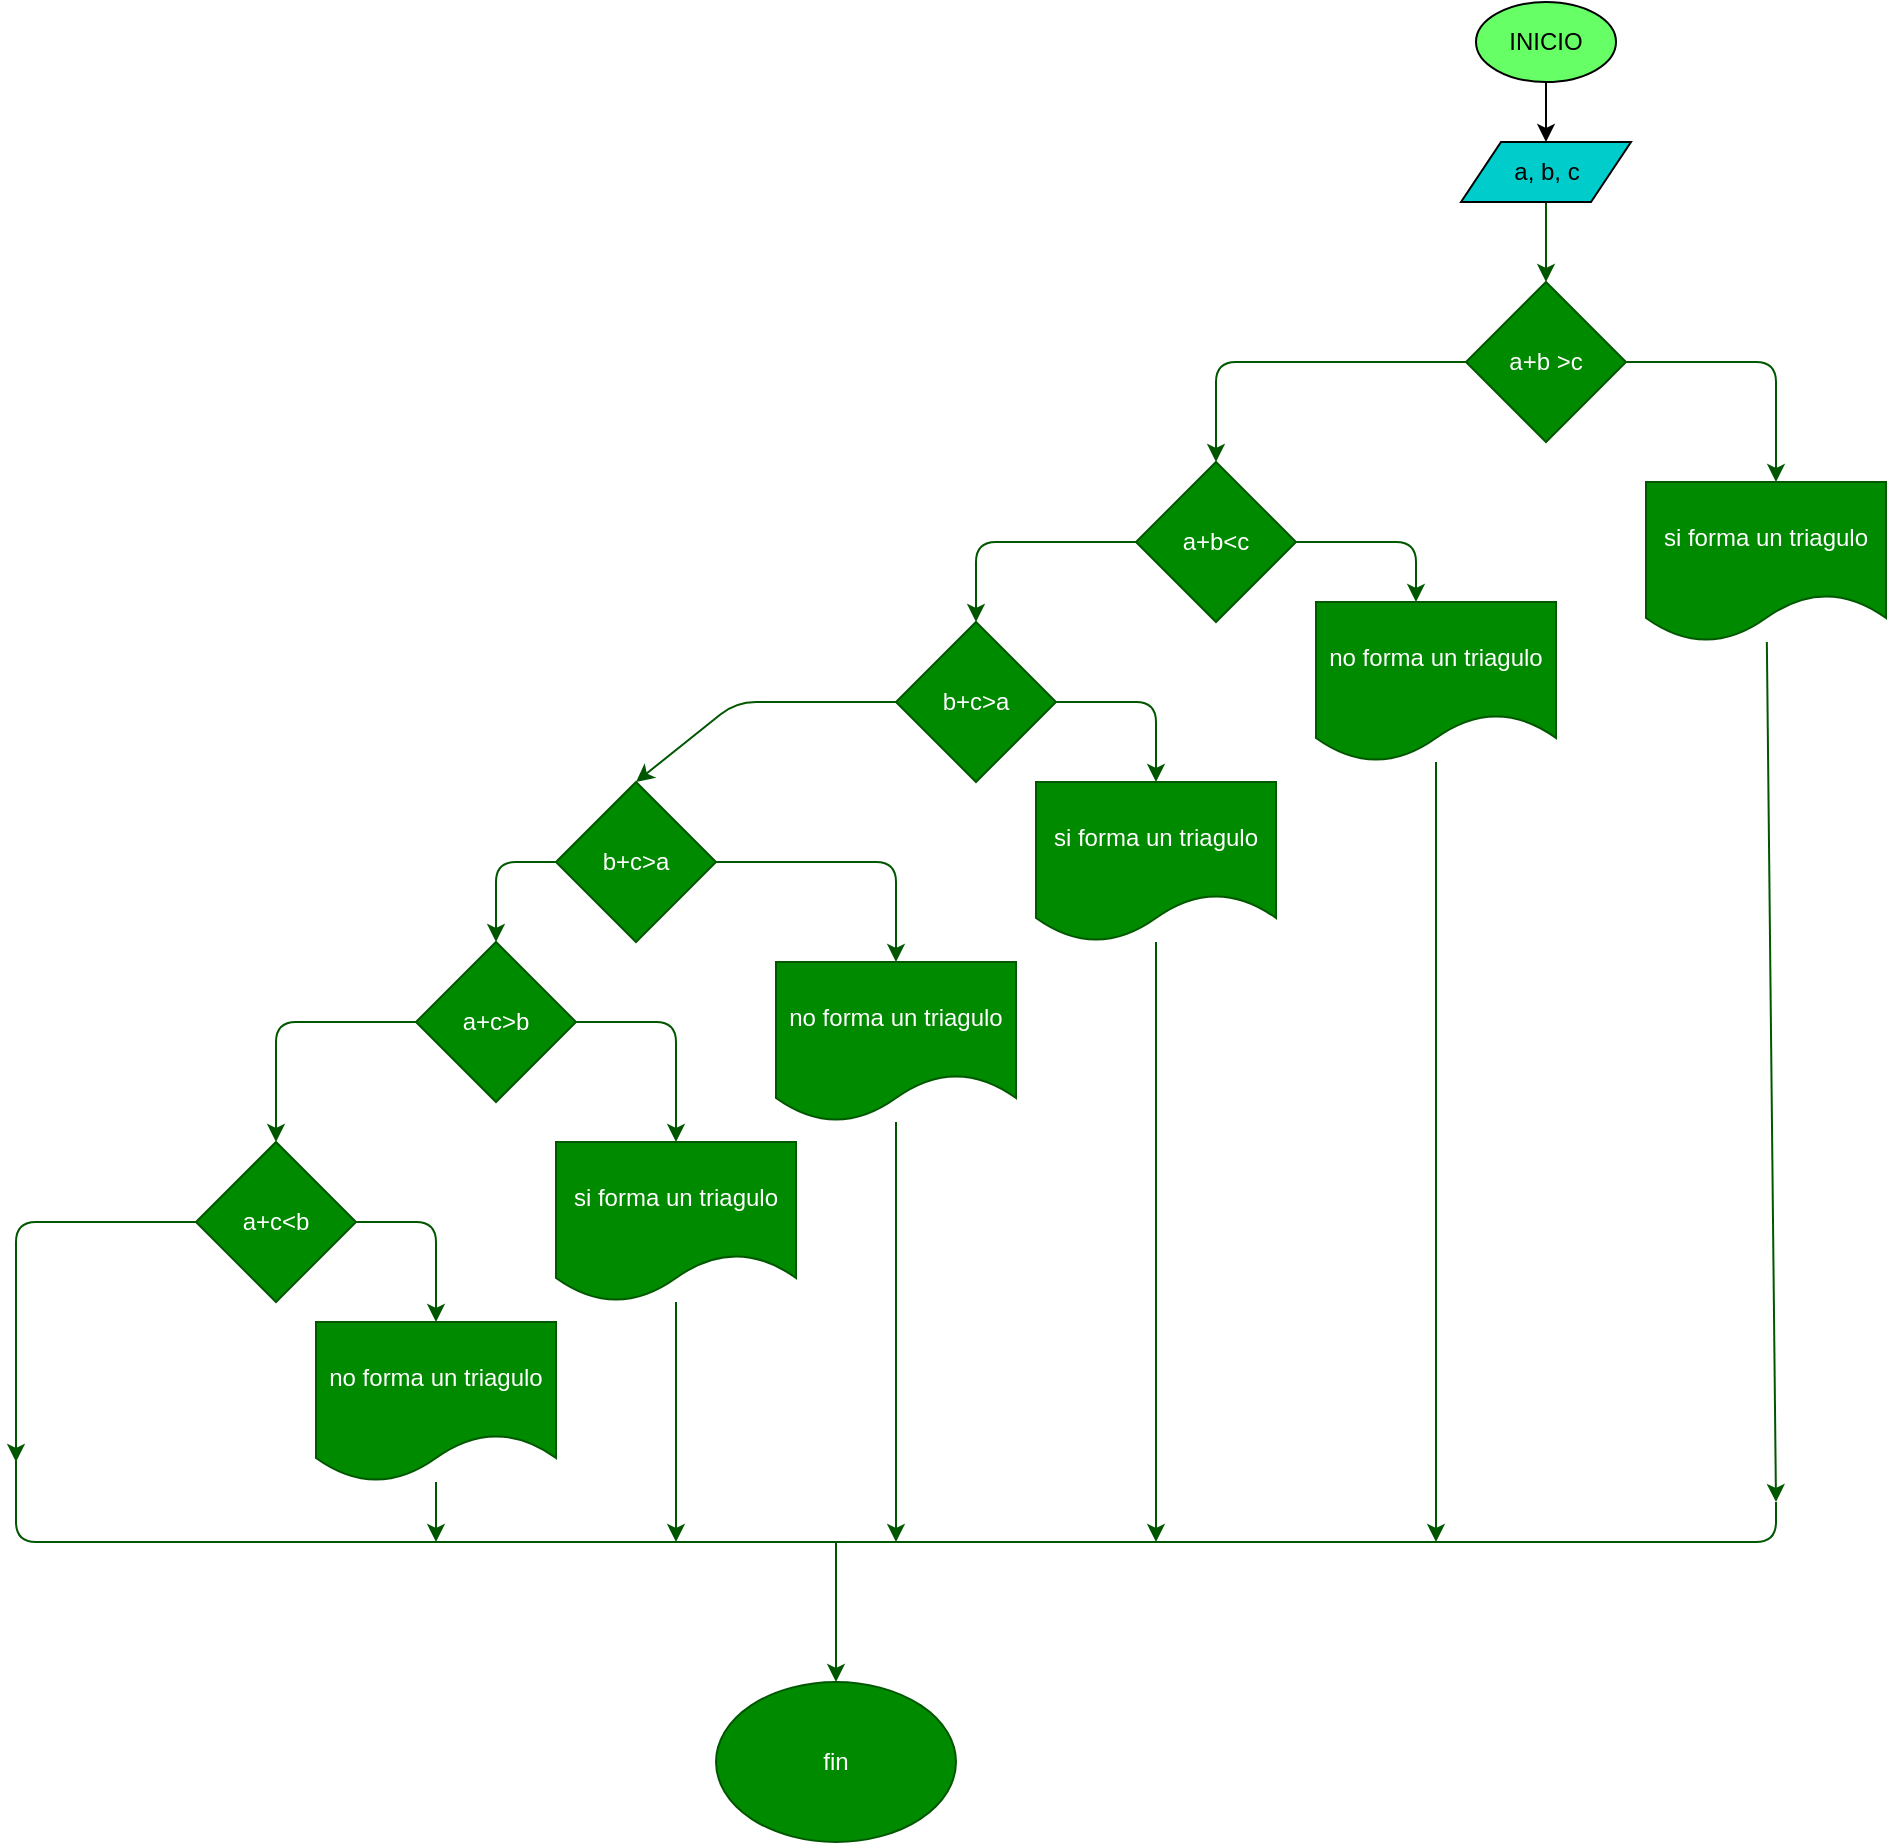<mxfile>
    <diagram id="58XMA-p-C20267B4mfxz" name="Página-1">
        <mxGraphModel dx="1629" dy="542" grid="1" gridSize="10" guides="1" tooltips="1" connect="1" arrows="1" fold="1" page="1" pageScale="1" pageWidth="850" pageHeight="1100" math="0" shadow="0">
            <root>
                <mxCell id="0"/>
                <mxCell id="1" parent="0"/>
                <mxCell id="4" value="" style="edgeStyle=none;html=1;" parent="1" source="2" target="3" edge="1">
                    <mxGeometry relative="1" as="geometry"/>
                </mxCell>
                <mxCell id="2" value="INICIO" style="ellipse;whiteSpace=wrap;html=1;fillColor=#66FF66;" parent="1" vertex="1">
                    <mxGeometry x="220" y="10" width="70" height="40" as="geometry"/>
                </mxCell>
                <mxCell id="5" style="edgeStyle=none;html=1;fillColor=#008a00;strokeColor=#005700;" parent="1" source="3" edge="1">
                    <mxGeometry relative="1" as="geometry">
                        <mxPoint x="255" y="150" as="targetPoint"/>
                    </mxGeometry>
                </mxCell>
                <mxCell id="3" value="a, b, c" style="shape=parallelogram;perimeter=parallelogramPerimeter;whiteSpace=wrap;html=1;fixedSize=1;fillColor=#00CCCC;" parent="1" vertex="1">
                    <mxGeometry x="212.5" y="80" width="85" height="30" as="geometry"/>
                </mxCell>
                <mxCell id="7" style="edgeStyle=none;html=1;fillColor=#008a00;strokeColor=#005700;" parent="1" source="6" edge="1">
                    <mxGeometry relative="1" as="geometry">
                        <mxPoint x="370" y="250" as="targetPoint"/>
                        <Array as="points">
                            <mxPoint x="370" y="190"/>
                        </Array>
                    </mxGeometry>
                </mxCell>
                <mxCell id="9" style="edgeStyle=none;html=1;entryX=0.5;entryY=0;entryDx=0;entryDy=0;fillColor=#008a00;strokeColor=#005700;" parent="1" source="6" target="10" edge="1">
                    <mxGeometry relative="1" as="geometry">
                        <mxPoint x="160" y="240" as="targetPoint"/>
                        <Array as="points">
                            <mxPoint x="90" y="190"/>
                        </Array>
                    </mxGeometry>
                </mxCell>
                <mxCell id="6" value="a+b &amp;gt;c&lt;br&gt;" style="rhombus;whiteSpace=wrap;html=1;fillColor=#008a00;strokeColor=#005700;fontColor=#ffffff;" parent="1" vertex="1">
                    <mxGeometry x="215" y="150" width="80" height="80" as="geometry"/>
                </mxCell>
                <mxCell id="15" style="edgeStyle=none;html=1;fillColor=#008a00;strokeColor=#005700;" parent="1" source="8" edge="1">
                    <mxGeometry relative="1" as="geometry">
                        <mxPoint x="370" y="760" as="targetPoint"/>
                    </mxGeometry>
                </mxCell>
                <mxCell id="8" value="si forma un triagulo" style="shape=document;whiteSpace=wrap;html=1;boundedLbl=1;fillColor=#008a00;strokeColor=#005700;fontColor=#ffffff;" parent="1" vertex="1">
                    <mxGeometry x="305" y="250" width="120" height="80" as="geometry"/>
                </mxCell>
                <mxCell id="11" style="edgeStyle=none;html=1;fillColor=#008a00;strokeColor=#005700;" parent="1" source="10" edge="1">
                    <mxGeometry relative="1" as="geometry">
                        <mxPoint x="190" y="310" as="targetPoint"/>
                        <Array as="points">
                            <mxPoint x="190" y="280"/>
                        </Array>
                    </mxGeometry>
                </mxCell>
                <mxCell id="13" style="edgeStyle=none;html=1;fillColor=#008a00;strokeColor=#005700;" parent="1" source="10" edge="1">
                    <mxGeometry relative="1" as="geometry">
                        <mxPoint x="-30" y="320" as="targetPoint"/>
                        <Array as="points">
                            <mxPoint x="-30" y="280"/>
                        </Array>
                    </mxGeometry>
                </mxCell>
                <mxCell id="10" value="a+b&amp;lt;c" style="rhombus;whiteSpace=wrap;html=1;fillColor=#008a00;strokeColor=#005700;fontColor=#ffffff;" parent="1" vertex="1">
                    <mxGeometry x="50" y="240" width="80" height="80" as="geometry"/>
                </mxCell>
                <mxCell id="53" style="edgeStyle=none;html=1;fillColor=#008a00;strokeColor=#005700;" edge="1" parent="1" source="12">
                    <mxGeometry relative="1" as="geometry">
                        <mxPoint x="200" y="780" as="targetPoint"/>
                    </mxGeometry>
                </mxCell>
                <mxCell id="12" value="no forma un triagulo" style="shape=document;whiteSpace=wrap;html=1;boundedLbl=1;fillColor=#008a00;strokeColor=#005700;fontColor=#ffffff;" parent="1" vertex="1">
                    <mxGeometry x="140" y="310" width="120" height="80" as="geometry"/>
                </mxCell>
                <mxCell id="16" value="" style="endArrow=none;html=1;fillColor=#008a00;strokeColor=#005700;" parent="1" edge="1">
                    <mxGeometry width="50" height="50" relative="1" as="geometry">
                        <mxPoint x="-20" y="780" as="sourcePoint"/>
                        <mxPoint x="370" y="760" as="targetPoint"/>
                        <Array as="points">
                            <mxPoint x="370" y="780"/>
                        </Array>
                    </mxGeometry>
                </mxCell>
                <mxCell id="19" value="fin" style="ellipse;whiteSpace=wrap;html=1;fillColor=#008a00;strokeColor=#005700;fontColor=#ffffff;" parent="1" vertex="1">
                    <mxGeometry x="-160" y="850" width="120" height="80" as="geometry"/>
                </mxCell>
                <mxCell id="22" style="edgeStyle=none;html=1;fillColor=#008a00;strokeColor=#005700;" edge="1" parent="1" source="21">
                    <mxGeometry relative="1" as="geometry">
                        <mxPoint x="60" y="400" as="targetPoint"/>
                        <Array as="points">
                            <mxPoint x="60" y="360"/>
                        </Array>
                    </mxGeometry>
                </mxCell>
                <mxCell id="37" style="edgeStyle=none;html=1;entryX=1;entryY=0.5;entryDx=0;entryDy=0;fillColor=#008a00;strokeColor=#005700;" edge="1" parent="1" source="21" target="38">
                    <mxGeometry relative="1" as="geometry">
                        <mxPoint x="-100" y="390" as="targetPoint"/>
                        <Array as="points">
                            <mxPoint x="-150" y="360"/>
                        </Array>
                    </mxGeometry>
                </mxCell>
                <mxCell id="21" value="b+c&amp;gt;a" style="rhombus;whiteSpace=wrap;html=1;fillColor=#008a00;strokeColor=#005700;fontColor=#ffffff;" vertex="1" parent="1">
                    <mxGeometry x="-70" y="320" width="80" height="80" as="geometry"/>
                </mxCell>
                <mxCell id="52" style="edgeStyle=none;html=1;fillColor=#008a00;strokeColor=#005700;" edge="1" parent="1" source="23">
                    <mxGeometry relative="1" as="geometry">
                        <mxPoint x="60" y="780" as="targetPoint"/>
                    </mxGeometry>
                </mxCell>
                <mxCell id="23" value="si forma un triagulo" style="shape=document;whiteSpace=wrap;html=1;boundedLbl=1;fillColor=#008a00;strokeColor=#005700;fontColor=#ffffff;" vertex="1" parent="1">
                    <mxGeometry y="400" width="120" height="80" as="geometry"/>
                </mxCell>
                <mxCell id="40" style="edgeStyle=none;html=1;entryX=0.5;entryY=0;entryDx=0;entryDy=0;fillColor=#008a00;strokeColor=#005700;" edge="1" parent="1" source="38" target="39">
                    <mxGeometry relative="1" as="geometry">
                        <mxPoint x="-50" y="440" as="targetPoint"/>
                        <Array as="points">
                            <mxPoint x="-70" y="440"/>
                        </Array>
                    </mxGeometry>
                </mxCell>
                <mxCell id="41" style="edgeStyle=none;html=1;fillColor=#008a00;strokeColor=#005700;" edge="1" parent="1" source="38">
                    <mxGeometry relative="1" as="geometry">
                        <mxPoint x="-270" y="480" as="targetPoint"/>
                        <Array as="points">
                            <mxPoint x="-270" y="440"/>
                        </Array>
                    </mxGeometry>
                </mxCell>
                <mxCell id="38" value="b+c&amp;gt;a" style="rhombus;whiteSpace=wrap;html=1;direction=north;fillColor=#008a00;strokeColor=#005700;fontColor=#ffffff;" vertex="1" parent="1">
                    <mxGeometry x="-240" y="400" width="80" height="80" as="geometry"/>
                </mxCell>
                <mxCell id="54" style="edgeStyle=none;html=1;fillColor=#008a00;strokeColor=#005700;" edge="1" parent="1" source="39">
                    <mxGeometry relative="1" as="geometry">
                        <mxPoint x="-70" y="780" as="targetPoint"/>
                    </mxGeometry>
                </mxCell>
                <mxCell id="39" value="no forma un triagulo" style="shape=document;whiteSpace=wrap;html=1;boundedLbl=1;fillColor=#008a00;strokeColor=#005700;fontColor=#ffffff;" vertex="1" parent="1">
                    <mxGeometry x="-130" y="490" width="120" height="80" as="geometry"/>
                </mxCell>
                <mxCell id="44" style="edgeStyle=none;html=1;fillColor=#008a00;strokeColor=#005700;" edge="1" parent="1" source="43">
                    <mxGeometry relative="1" as="geometry">
                        <mxPoint x="-180" y="580" as="targetPoint"/>
                        <Array as="points">
                            <mxPoint x="-180" y="520"/>
                        </Array>
                    </mxGeometry>
                </mxCell>
                <mxCell id="46" style="edgeStyle=none;html=1;fillColor=#008a00;strokeColor=#005700;" edge="1" parent="1" source="43">
                    <mxGeometry relative="1" as="geometry">
                        <mxPoint x="-380" y="580" as="targetPoint"/>
                        <Array as="points">
                            <mxPoint x="-380" y="520"/>
                        </Array>
                    </mxGeometry>
                </mxCell>
                <mxCell id="43" value="a+c&amp;gt;b" style="rhombus;whiteSpace=wrap;html=1;direction=north;fillColor=#008a00;strokeColor=#005700;fontColor=#ffffff;" vertex="1" parent="1">
                    <mxGeometry x="-310" y="480" width="80" height="80" as="geometry"/>
                </mxCell>
                <mxCell id="55" style="edgeStyle=none;html=1;fillColor=#008a00;strokeColor=#005700;" edge="1" parent="1" source="45">
                    <mxGeometry relative="1" as="geometry">
                        <mxPoint x="-180" y="780" as="targetPoint"/>
                    </mxGeometry>
                </mxCell>
                <mxCell id="45" value="si forma un triagulo" style="shape=document;whiteSpace=wrap;html=1;boundedLbl=1;fillColor=#008a00;strokeColor=#005700;fontColor=#ffffff;" vertex="1" parent="1">
                    <mxGeometry x="-240" y="580" width="120" height="80" as="geometry"/>
                </mxCell>
                <mxCell id="48" style="edgeStyle=none;html=1;fillColor=#008a00;strokeColor=#005700;" edge="1" parent="1" source="47">
                    <mxGeometry relative="1" as="geometry">
                        <mxPoint x="-300" y="670" as="targetPoint"/>
                        <Array as="points">
                            <mxPoint x="-300" y="620"/>
                        </Array>
                    </mxGeometry>
                </mxCell>
                <mxCell id="50" style="edgeStyle=none;html=1;fillColor=#008a00;strokeColor=#005700;" edge="1" parent="1" source="47">
                    <mxGeometry relative="1" as="geometry">
                        <mxPoint x="-510" y="740" as="targetPoint"/>
                        <Array as="points">
                            <mxPoint x="-510" y="620"/>
                        </Array>
                    </mxGeometry>
                </mxCell>
                <mxCell id="47" value="a+c&amp;lt;b" style="rhombus;whiteSpace=wrap;html=1;direction=north;fillColor=#008a00;strokeColor=#005700;fontColor=#ffffff;" vertex="1" parent="1">
                    <mxGeometry x="-420" y="580" width="80" height="80" as="geometry"/>
                </mxCell>
                <mxCell id="56" style="edgeStyle=none;html=1;fillColor=#008a00;strokeColor=#005700;" edge="1" parent="1" source="49">
                    <mxGeometry relative="1" as="geometry">
                        <mxPoint x="-300" y="780" as="targetPoint"/>
                    </mxGeometry>
                </mxCell>
                <mxCell id="49" value="no forma un triagulo" style="shape=document;whiteSpace=wrap;html=1;boundedLbl=1;fillColor=#008a00;strokeColor=#005700;fontColor=#ffffff;" vertex="1" parent="1">
                    <mxGeometry x="-360" y="670" width="120" height="80" as="geometry"/>
                </mxCell>
                <mxCell id="51" value="" style="endArrow=none;html=1;fillColor=#008a00;strokeColor=#005700;" edge="1" parent="1">
                    <mxGeometry width="50" height="50" relative="1" as="geometry">
                        <mxPoint x="-20" y="780" as="sourcePoint"/>
                        <mxPoint x="-510" y="730" as="targetPoint"/>
                        <Array as="points">
                            <mxPoint x="-510" y="780"/>
                        </Array>
                    </mxGeometry>
                </mxCell>
                <mxCell id="57" value="" style="endArrow=classic;html=1;entryX=0.5;entryY=0;entryDx=0;entryDy=0;fillColor=#008a00;strokeColor=#005700;" edge="1" parent="1" target="19">
                    <mxGeometry width="50" height="50" relative="1" as="geometry">
                        <mxPoint x="-100" y="780" as="sourcePoint"/>
                        <mxPoint x="-110" y="750" as="targetPoint"/>
                    </mxGeometry>
                </mxCell>
            </root>
        </mxGraphModel>
    </diagram>
</mxfile>
